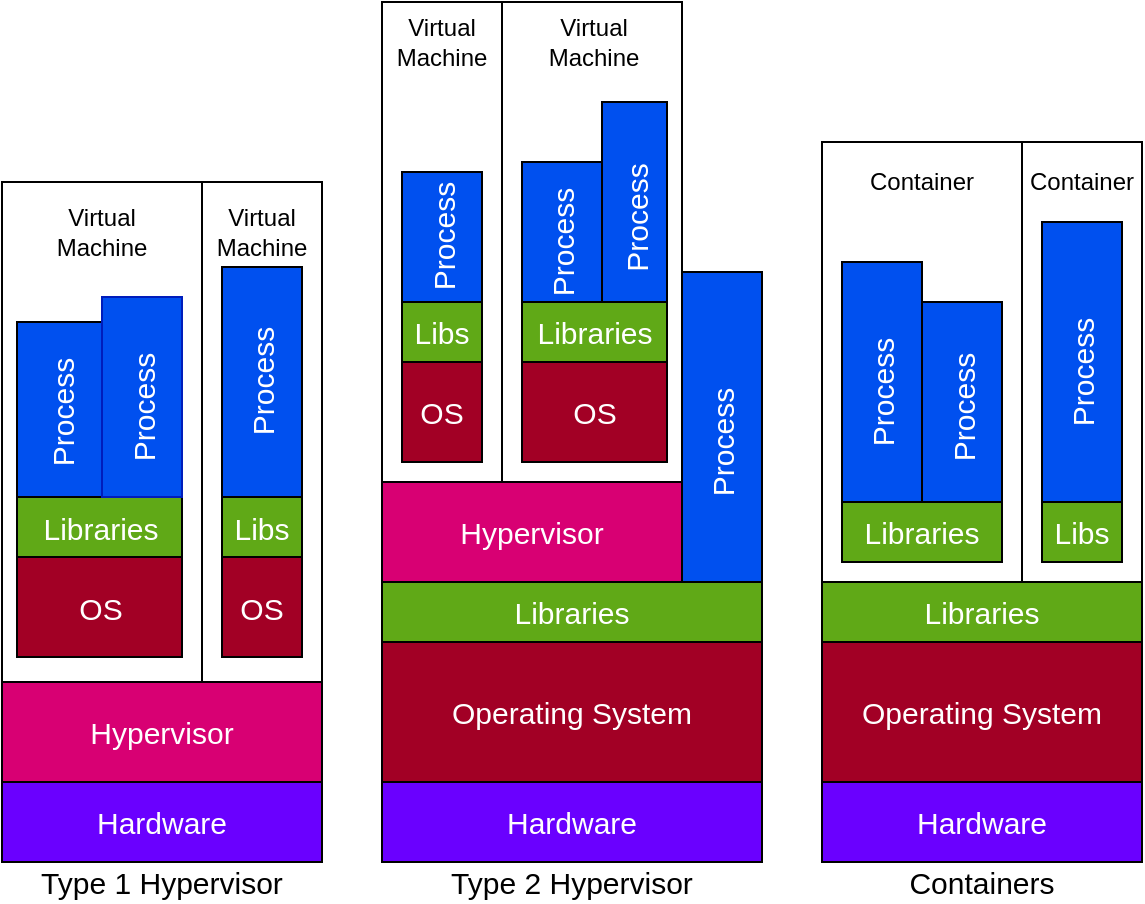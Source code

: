 <mxfile>
    <diagram id="Fn6G-MOoSsQujYgqZSsN" name="Page-1">
        <mxGraphModel dx="253" dy="543" grid="1" gridSize="10" guides="1" tooltips="1" connect="1" arrows="1" fold="1" page="1" pageScale="1" pageWidth="850" pageHeight="1100" math="0" shadow="0">
            <root>
                <mxCell id="0"/>
                <mxCell id="1" parent="0"/>
                <mxCell id="56" value="" style="rounded=0;whiteSpace=wrap;html=1;strokeColor=#000000;" vertex="1" parent="1">
                    <mxGeometry x="200" y="10" width="60" height="240" as="geometry"/>
                </mxCell>
                <mxCell id="55" value="" style="rounded=0;whiteSpace=wrap;html=1;strokeColor=#000000;" vertex="1" parent="1">
                    <mxGeometry x="260" y="10" width="90" height="240" as="geometry"/>
                </mxCell>
                <mxCell id="54" value="" style="rounded=0;whiteSpace=wrap;html=1;strokeColor=#000000;" vertex="1" parent="1">
                    <mxGeometry x="110" y="100" width="60" height="250" as="geometry"/>
                </mxCell>
                <mxCell id="49" value="" style="rounded=0;whiteSpace=wrap;html=1;strokeColor=#000000;" vertex="1" parent="1">
                    <mxGeometry x="10" y="100" width="100" height="250" as="geometry"/>
                </mxCell>
                <mxCell id="2" value="Hypervisor" style="rounded=0;whiteSpace=wrap;html=1;fillColor=#d80073;fontColor=#ffffff;strokeColor=#000000;fontSize=15;" vertex="1" parent="1">
                    <mxGeometry x="10" y="350" width="160" height="50" as="geometry"/>
                </mxCell>
                <mxCell id="3" value="Operating System" style="rounded=0;whiteSpace=wrap;html=1;fillColor=#a20025;fontColor=#ffffff;strokeColor=#000000;fontSize=15;" vertex="1" parent="1">
                    <mxGeometry x="200" y="330" width="190" height="70" as="geometry"/>
                </mxCell>
                <mxCell id="5" value="Hardware" style="rounded=0;whiteSpace=wrap;html=1;fillColor=#6a00ff;fontColor=#ffffff;strokeColor=#000000;fontSize=15;" vertex="1" parent="1">
                    <mxGeometry x="10" y="400" width="160" height="40" as="geometry"/>
                </mxCell>
                <mxCell id="6" value="Hardware" style="rounded=0;whiteSpace=wrap;html=1;fillColor=#6a00ff;fontColor=#ffffff;strokeColor=#000000;fontSize=15;" vertex="1" parent="1">
                    <mxGeometry x="200" y="400" width="190" height="40" as="geometry"/>
                </mxCell>
                <mxCell id="7" value="Hardware" style="rounded=0;whiteSpace=wrap;html=1;fillColor=#6a00ff;fontColor=#ffffff;strokeColor=#000000;fontSize=15;" vertex="1" parent="1">
                    <mxGeometry x="420" y="400" width="160" height="40" as="geometry"/>
                </mxCell>
                <mxCell id="8" value="Hypervisor" style="rounded=0;whiteSpace=wrap;html=1;fillColor=#d80073;fontColor=#ffffff;strokeColor=#000000;fontSize=15;" vertex="1" parent="1">
                    <mxGeometry x="200" y="250" width="150" height="50" as="geometry"/>
                </mxCell>
                <mxCell id="9" value="Operating System" style="rounded=0;whiteSpace=wrap;html=1;fillColor=#a20025;fontColor=#ffffff;strokeColor=#000000;fontSize=15;" vertex="1" parent="1">
                    <mxGeometry x="420" y="330" width="160" height="70" as="geometry"/>
                </mxCell>
                <mxCell id="10" value="OS" style="rounded=0;whiteSpace=wrap;html=1;fillColor=#a20025;fontColor=#ffffff;strokeColor=#000000;fontSize=15;" vertex="1" parent="1">
                    <mxGeometry x="17.5" y="287.5" width="82.5" height="50" as="geometry"/>
                </mxCell>
                <mxCell id="11" value="OS" style="rounded=0;whiteSpace=wrap;html=1;fillColor=#a20025;fontColor=#ffffff;strokeColor=#000000;fontSize=15;" vertex="1" parent="1">
                    <mxGeometry x="120" y="287.5" width="40" height="50" as="geometry"/>
                </mxCell>
                <mxCell id="12" value="Libraries" style="rounded=0;whiteSpace=wrap;html=1;fillColor=#60a917;fontColor=#ffffff;strokeColor=#000000;fontSize=15;" vertex="1" parent="1">
                    <mxGeometry x="17.5" y="257.5" width="82.5" height="30" as="geometry"/>
                </mxCell>
                <mxCell id="13" value="Libs" style="rounded=0;whiteSpace=wrap;html=1;fillColor=#60a917;fontColor=#ffffff;strokeColor=#000000;fontSize=15;" vertex="1" parent="1">
                    <mxGeometry x="120" y="257.5" width="40" height="30" as="geometry"/>
                </mxCell>
                <mxCell id="20" value="Process" style="rounded=0;whiteSpace=wrap;html=1;rotation=-90;fillColor=#0050ef;strokeColor=#000000;fontSize=15;fontColor=#FFFFFF;" vertex="1" parent="1">
                    <mxGeometry x="82.5" y="180" width="115" height="40" as="geometry"/>
                </mxCell>
                <mxCell id="22" value="Libraries" style="rounded=0;whiteSpace=wrap;html=1;fillColor=#60a917;fontColor=#ffffff;strokeColor=#000000;fontSize=15;" vertex="1" parent="1">
                    <mxGeometry x="200" y="300" width="190" height="30" as="geometry"/>
                </mxCell>
                <mxCell id="23" value="" style="rounded=0;whiteSpace=wrap;html=1;fillColor=#0050ef;fontColor=#ffffff;strokeColor=#000000;" vertex="1" parent="1">
                    <mxGeometry x="350" y="145" width="40" height="155" as="geometry"/>
                </mxCell>
                <mxCell id="24" value="Process" style="text;html=1;strokeColor=none;fillColor=none;align=center;verticalAlign=middle;whiteSpace=wrap;rounded=0;rotation=-90;fontSize=15;fontColor=#FFFFFF;" vertex="1" parent="1">
                    <mxGeometry x="350" y="220" width="40" height="20" as="geometry"/>
                </mxCell>
                <mxCell id="25" value="Libraries" style="rounded=0;whiteSpace=wrap;html=1;fillColor=#60a917;fontColor=#ffffff;strokeColor=#000000;fontSize=15;" vertex="1" parent="1">
                    <mxGeometry x="420" y="300" width="160" height="30" as="geometry"/>
                </mxCell>
                <mxCell id="26" value="Libraries" style="rounded=0;whiteSpace=wrap;html=1;fillColor=#60a917;fontColor=#ffffff;strokeColor=#000000;fontSize=15;" vertex="1" parent="1">
                    <mxGeometry x="270" y="160" width="72.5" height="30" as="geometry"/>
                </mxCell>
                <mxCell id="29" value="OS" style="rounded=0;whiteSpace=wrap;html=1;fillColor=#a20025;fontColor=#ffffff;strokeColor=#000000;fontSize=15;" vertex="1" parent="1">
                    <mxGeometry x="270" y="190" width="72.5" height="50" as="geometry"/>
                </mxCell>
                <mxCell id="30" value="OS" style="rounded=0;whiteSpace=wrap;html=1;fillColor=#a20025;fontColor=#ffffff;strokeColor=#000000;fontSize=15;" vertex="1" parent="1">
                    <mxGeometry x="210" y="190" width="40" height="50" as="geometry"/>
                </mxCell>
                <mxCell id="31" value="Libs" style="rounded=0;whiteSpace=wrap;html=1;fillColor=#60a917;fontColor=#ffffff;strokeColor=#000000;fontSize=15;" vertex="1" parent="1">
                    <mxGeometry x="210" y="160" width="40" height="30" as="geometry"/>
                </mxCell>
                <mxCell id="32" value="Process" style="rounded=0;whiteSpace=wrap;html=1;rotation=-90;fillColor=#0050ef;strokeColor=#000000;fontSize=15;fontColor=#FFFFFF;" vertex="1" parent="1">
                    <mxGeometry x="197.5" y="107.5" width="65" height="40" as="geometry"/>
                </mxCell>
                <mxCell id="33" value="" style="rounded=0;whiteSpace=wrap;html=1;strokeColor=#000000;" vertex="1" parent="1">
                    <mxGeometry x="420" y="80" width="100" height="220" as="geometry"/>
                </mxCell>
                <mxCell id="34" value="Libraries" style="rounded=0;whiteSpace=wrap;html=1;fillColor=#60a917;fontColor=#ffffff;strokeColor=#000000;fontSize=15;" vertex="1" parent="1">
                    <mxGeometry x="430" y="260" width="80" height="30" as="geometry"/>
                </mxCell>
                <mxCell id="37" value="" style="rounded=0;whiteSpace=wrap;html=1;fillColor=#0050ef;fontColor=#ffffff;strokeColor=#000000;" vertex="1" parent="1">
                    <mxGeometry x="430" y="140" width="40" height="120" as="geometry"/>
                </mxCell>
                <mxCell id="38" value="" style="rounded=0;whiteSpace=wrap;html=1;fillColor=#0050ef;fontColor=#ffffff;strokeColor=#000000;" vertex="1" parent="1">
                    <mxGeometry x="470" y="160" width="40" height="100" as="geometry"/>
                </mxCell>
                <mxCell id="39" value="Process" style="text;html=1;strokeColor=none;fillColor=none;align=center;verticalAlign=middle;whiteSpace=wrap;rounded=0;rotation=-90;fontSize=15;fontColor=#FFFFFF;" vertex="1" parent="1">
                    <mxGeometry x="430" y="195" width="40" height="20" as="geometry"/>
                </mxCell>
                <mxCell id="40" value="Process" style="text;html=1;strokeColor=none;fillColor=none;align=center;verticalAlign=middle;whiteSpace=wrap;rounded=0;rotation=-90;fontSize=15;fontColor=#FFFFFF;" vertex="1" parent="1">
                    <mxGeometry x="470" y="202.5" width="40" height="20" as="geometry"/>
                </mxCell>
                <mxCell id="41" value="" style="rounded=0;whiteSpace=wrap;html=1;strokeColor=#000000;" vertex="1" parent="1">
                    <mxGeometry x="520" y="80" width="60" height="220" as="geometry"/>
                </mxCell>
                <mxCell id="42" value="Libs" style="rounded=0;whiteSpace=wrap;html=1;fillColor=#60a917;fontColor=#ffffff;strokeColor=#000000;fontSize=15;" vertex="1" parent="1">
                    <mxGeometry x="530" y="260" width="40" height="30" as="geometry"/>
                </mxCell>
                <mxCell id="43" value="" style="rounded=0;whiteSpace=wrap;html=1;fillColor=#0050ef;fontColor=#ffffff;strokeColor=#000000;" vertex="1" parent="1">
                    <mxGeometry x="530" y="120" width="40" height="140" as="geometry"/>
                </mxCell>
                <mxCell id="45" value="Process" style="text;html=1;strokeColor=none;fillColor=none;align=center;verticalAlign=middle;whiteSpace=wrap;rounded=0;rotation=-90;fontSize=15;fontColor=#FFFFFF;" vertex="1" parent="1">
                    <mxGeometry x="530" y="185" width="40" height="20" as="geometry"/>
                </mxCell>
                <mxCell id="50" value="" style="rounded=0;whiteSpace=wrap;html=1;fillColor=#0050ef;fontColor=#ffffff;strokeColor=#000000;" vertex="1" parent="1">
                    <mxGeometry x="17.5" y="170" width="42.5" height="87.5" as="geometry"/>
                </mxCell>
                <mxCell id="51" value="" style="rounded=0;whiteSpace=wrap;html=1;fillColor=#0050ef;strokeColor=#001DBC;fontColor=#ffffff;" vertex="1" parent="1">
                    <mxGeometry x="60" y="157.5" width="40" height="100" as="geometry"/>
                </mxCell>
                <mxCell id="52" value="Process" style="text;html=1;strokeColor=none;fillColor=none;align=center;verticalAlign=middle;whiteSpace=wrap;rounded=0;rotation=-90;fontSize=15;fontColor=#FFFFFF;" vertex="1" parent="1">
                    <mxGeometry x="60" y="202.5" width="40" height="20" as="geometry"/>
                </mxCell>
                <mxCell id="53" value="Process" style="text;html=1;strokeColor=none;fillColor=none;align=center;verticalAlign=middle;whiteSpace=wrap;rounded=0;rotation=-90;fontSize=15;fontColor=#FFFFFF;" vertex="1" parent="1">
                    <mxGeometry x="20" y="205" width="40" height="20" as="geometry"/>
                </mxCell>
                <mxCell id="58" value="" style="rounded=0;whiteSpace=wrap;html=1;fillColor=#0050ef;fontColor=#ffffff;strokeColor=#000000;" vertex="1" parent="1">
                    <mxGeometry x="310" y="60" width="32.5" height="100" as="geometry"/>
                </mxCell>
                <mxCell id="59" value="" style="rounded=0;whiteSpace=wrap;html=1;fillColor=#0050ef;fontColor=#ffffff;strokeColor=#000000;" vertex="1" parent="1">
                    <mxGeometry x="270" y="90" width="40" height="70" as="geometry"/>
                </mxCell>
                <mxCell id="60" value="Process" style="text;html=1;strokeColor=none;fillColor=none;align=center;verticalAlign=middle;whiteSpace=wrap;rounded=0;rotation=-90;fontSize=15;fontColor=#FFFFFF;" vertex="1" parent="1">
                    <mxGeometry x="270" y="120" width="40" height="20" as="geometry"/>
                </mxCell>
                <mxCell id="61" value="Process" style="text;html=1;strokeColor=none;fillColor=none;align=center;verticalAlign=middle;whiteSpace=wrap;rounded=0;rotation=-90;fontSize=15;fontColor=#FFFFFF;" vertex="1" parent="1">
                    <mxGeometry x="306.25" y="107.5" width="40" height="20" as="geometry"/>
                </mxCell>
                <mxCell id="62" value="Virtual Machine" style="text;html=1;strokeColor=none;fillColor=none;align=center;verticalAlign=middle;whiteSpace=wrap;rounded=0;" vertex="1" parent="1">
                    <mxGeometry x="40" y="115" width="40" height="20" as="geometry"/>
                </mxCell>
                <mxCell id="63" value="Virtual Machine" style="text;html=1;strokeColor=none;fillColor=none;align=center;verticalAlign=middle;whiteSpace=wrap;rounded=0;" vertex="1" parent="1">
                    <mxGeometry x="120" y="115" width="40" height="20" as="geometry"/>
                </mxCell>
                <mxCell id="64" value="Virtual Machine" style="text;html=1;strokeColor=none;fillColor=none;align=center;verticalAlign=middle;whiteSpace=wrap;rounded=0;" vertex="1" parent="1">
                    <mxGeometry x="286.25" y="20" width="40" height="20" as="geometry"/>
                </mxCell>
                <mxCell id="65" value="Virtual Machine" style="text;html=1;strokeColor=none;fillColor=none;align=center;verticalAlign=middle;whiteSpace=wrap;rounded=0;" vertex="1" parent="1">
                    <mxGeometry x="210" y="20" width="40" height="20" as="geometry"/>
                </mxCell>
                <mxCell id="66" value="Container" style="text;html=1;strokeColor=none;fillColor=none;align=center;verticalAlign=middle;whiteSpace=wrap;rounded=0;" vertex="1" parent="1">
                    <mxGeometry x="450" y="90" width="40" height="20" as="geometry"/>
                </mxCell>
                <mxCell id="67" value="Container" style="text;html=1;strokeColor=none;fillColor=none;align=center;verticalAlign=middle;whiteSpace=wrap;rounded=0;" vertex="1" parent="1">
                    <mxGeometry x="530" y="90" width="40" height="20" as="geometry"/>
                </mxCell>
                <mxCell id="68" value="Type 1 Hypervisor" style="text;html=1;strokeColor=none;fillColor=none;align=center;verticalAlign=middle;whiteSpace=wrap;rounded=0;fontSize=15;" vertex="1" parent="1">
                    <mxGeometry x="10" y="440" width="160" height="20" as="geometry"/>
                </mxCell>
                <mxCell id="69" value="Type 2 Hypervisor" style="text;html=1;strokeColor=none;fillColor=none;align=center;verticalAlign=middle;whiteSpace=wrap;rounded=0;fontSize=15;" vertex="1" parent="1">
                    <mxGeometry x="200" y="440" width="190" height="20" as="geometry"/>
                </mxCell>
                <mxCell id="70" value="Containers" style="text;html=1;strokeColor=none;fillColor=none;align=center;verticalAlign=middle;whiteSpace=wrap;rounded=0;fontSize=15;" vertex="1" parent="1">
                    <mxGeometry x="420" y="440" width="160" height="20" as="geometry"/>
                </mxCell>
            </root>
        </mxGraphModel>
    </diagram>
</mxfile>